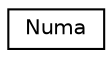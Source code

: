 digraph "Graphical Class Hierarchy"
{
 // LATEX_PDF_SIZE
  edge [fontname="Helvetica",fontsize="10",labelfontname="Helvetica",labelfontsize="10"];
  node [fontname="Helvetica",fontsize="10",shape=record];
  rankdir="LR";
  Node0 [label="Numa",height=0.2,width=0.4,color="black", fillcolor="white", style="filled",URL="$struct_numa.html",tooltip=" "];
}
